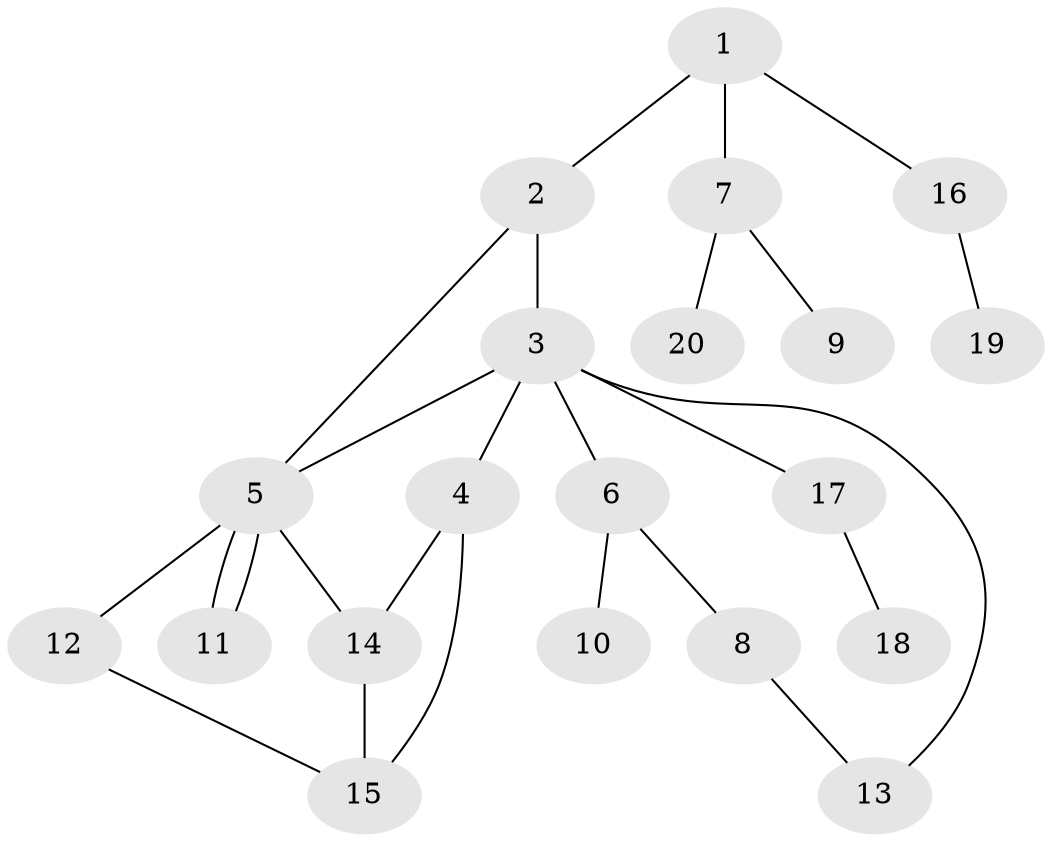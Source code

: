 // Generated by graph-tools (version 1.1) at 2025/46/02/15/25 05:46:28]
// undirected, 20 vertices, 25 edges
graph export_dot {
graph [start="1"]
  node [color=gray90,style=filled];
  1;
  2;
  3;
  4;
  5;
  6;
  7;
  8;
  9;
  10;
  11;
  12;
  13;
  14;
  15;
  16;
  17;
  18;
  19;
  20;
  1 -- 2;
  1 -- 7;
  1 -- 16;
  2 -- 3;
  2 -- 5;
  3 -- 4;
  3 -- 5;
  3 -- 6;
  3 -- 13;
  3 -- 17;
  4 -- 14;
  4 -- 15;
  5 -- 11;
  5 -- 11;
  5 -- 12;
  5 -- 14;
  6 -- 8;
  6 -- 10;
  7 -- 9;
  7 -- 20;
  8 -- 13;
  12 -- 15;
  14 -- 15;
  16 -- 19;
  17 -- 18;
}
